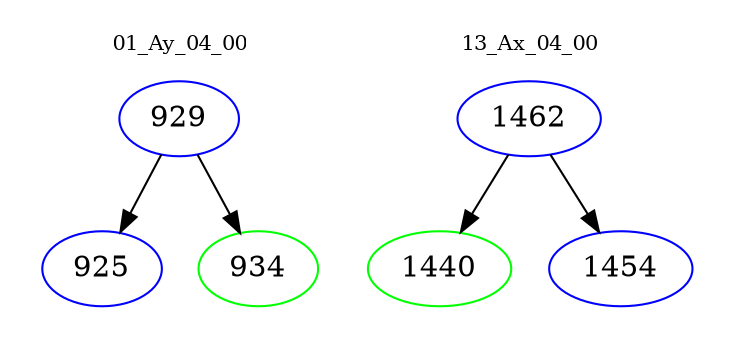 digraph{
subgraph cluster_0 {
color = white
label = "01_Ay_04_00";
fontsize=10;
T0_929 [label="929", color="blue"]
T0_929 -> T0_925 [color="black"]
T0_925 [label="925", color="blue"]
T0_929 -> T0_934 [color="black"]
T0_934 [label="934", color="green"]
}
subgraph cluster_1 {
color = white
label = "13_Ax_04_00";
fontsize=10;
T1_1462 [label="1462", color="blue"]
T1_1462 -> T1_1440 [color="black"]
T1_1440 [label="1440", color="green"]
T1_1462 -> T1_1454 [color="black"]
T1_1454 [label="1454", color="blue"]
}
}
